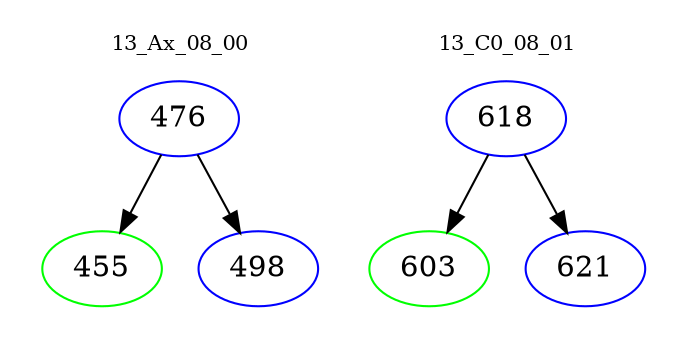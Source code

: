 digraph{
subgraph cluster_0 {
color = white
label = "13_Ax_08_00";
fontsize=10;
T0_476 [label="476", color="blue"]
T0_476 -> T0_455 [color="black"]
T0_455 [label="455", color="green"]
T0_476 -> T0_498 [color="black"]
T0_498 [label="498", color="blue"]
}
subgraph cluster_1 {
color = white
label = "13_C0_08_01";
fontsize=10;
T1_618 [label="618", color="blue"]
T1_618 -> T1_603 [color="black"]
T1_603 [label="603", color="green"]
T1_618 -> T1_621 [color="black"]
T1_621 [label="621", color="blue"]
}
}
